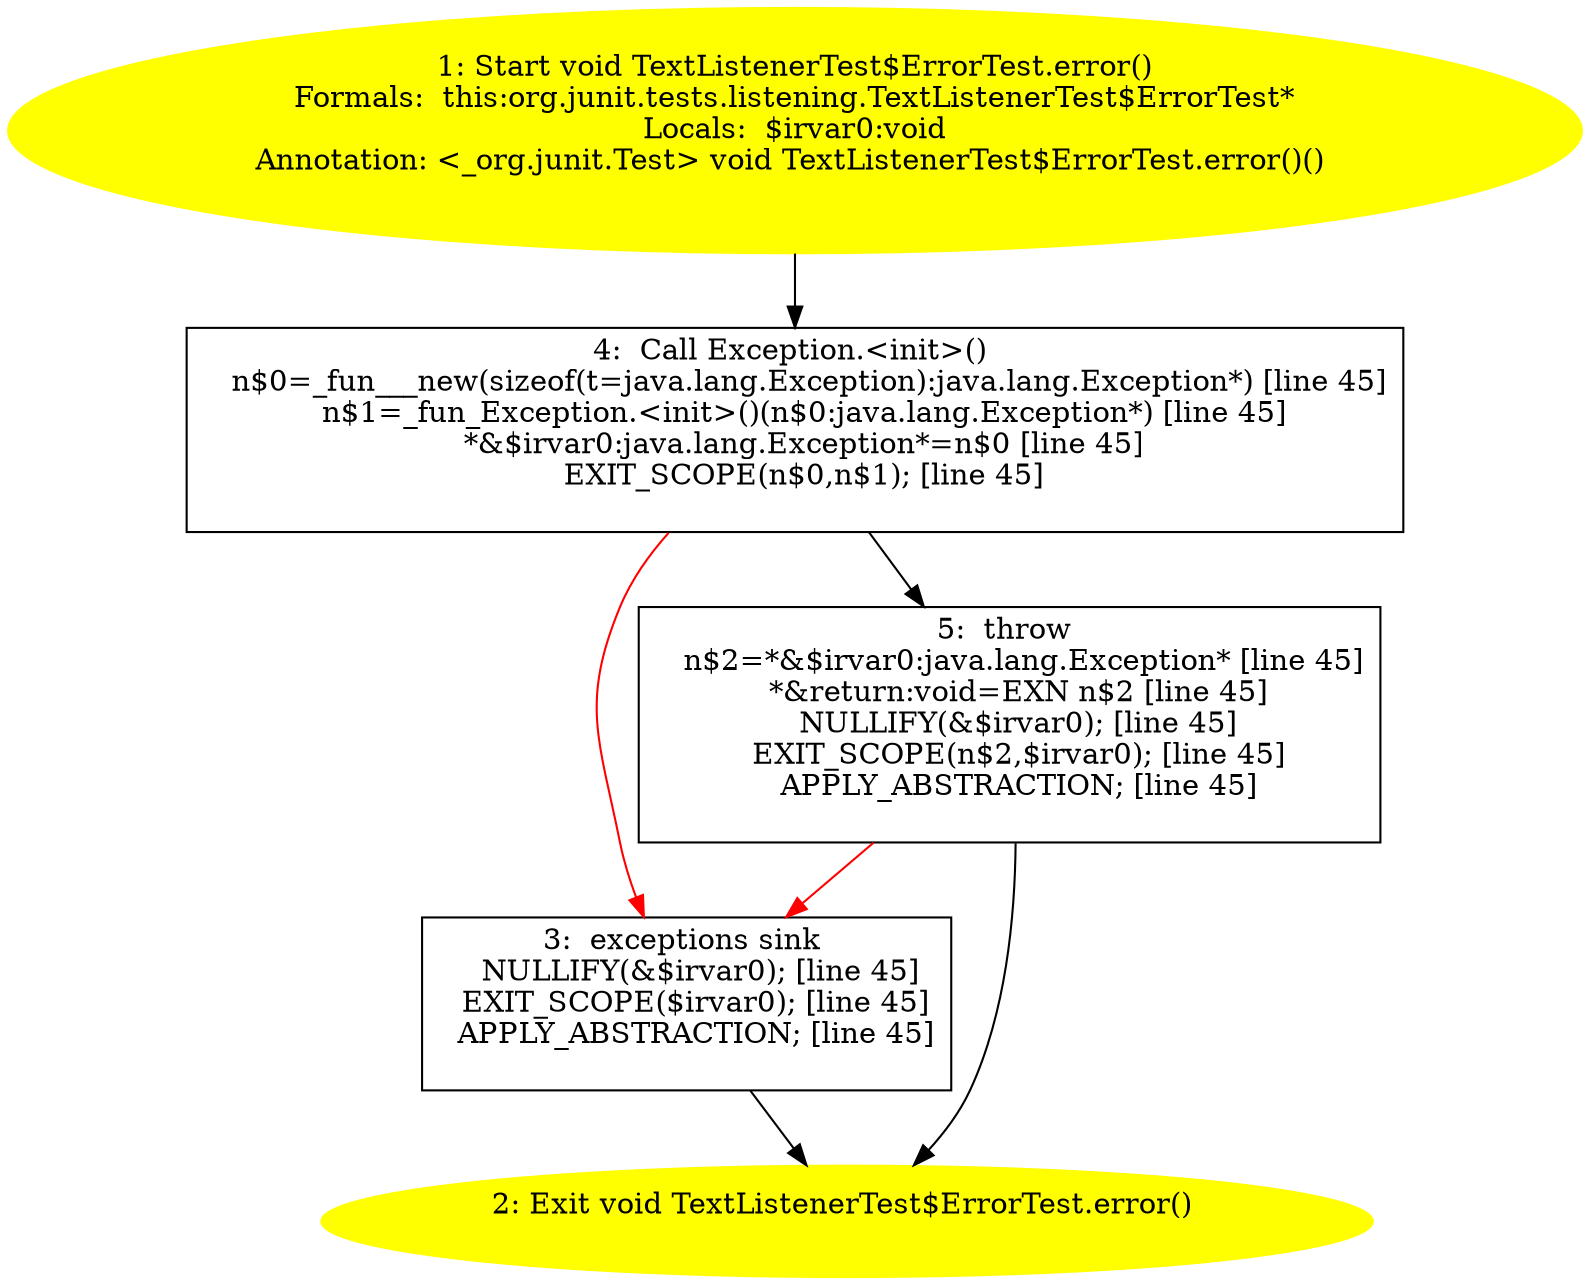 /* @generated */
digraph cfg {
"org.junit.tests.listening.TextListenerTest$ErrorTest.error():void.0a2514cad5aba91dba528dd11be40dd5_1" [label="1: Start void TextListenerTest$ErrorTest.error()\nFormals:  this:org.junit.tests.listening.TextListenerTest$ErrorTest*\nLocals:  $irvar0:void\nAnnotation: <_org.junit.Test> void TextListenerTest$ErrorTest.error()() \n  " color=yellow style=filled]
	

	 "org.junit.tests.listening.TextListenerTest$ErrorTest.error():void.0a2514cad5aba91dba528dd11be40dd5_1" -> "org.junit.tests.listening.TextListenerTest$ErrorTest.error():void.0a2514cad5aba91dba528dd11be40dd5_4" ;
"org.junit.tests.listening.TextListenerTest$ErrorTest.error():void.0a2514cad5aba91dba528dd11be40dd5_2" [label="2: Exit void TextListenerTest$ErrorTest.error() \n  " color=yellow style=filled]
	

"org.junit.tests.listening.TextListenerTest$ErrorTest.error():void.0a2514cad5aba91dba528dd11be40dd5_3" [label="3:  exceptions sink \n   NULLIFY(&$irvar0); [line 45]\n  EXIT_SCOPE($irvar0); [line 45]\n  APPLY_ABSTRACTION; [line 45]\n " shape="box"]
	

	 "org.junit.tests.listening.TextListenerTest$ErrorTest.error():void.0a2514cad5aba91dba528dd11be40dd5_3" -> "org.junit.tests.listening.TextListenerTest$ErrorTest.error():void.0a2514cad5aba91dba528dd11be40dd5_2" ;
"org.junit.tests.listening.TextListenerTest$ErrorTest.error():void.0a2514cad5aba91dba528dd11be40dd5_4" [label="4:  Call Exception.<init>() \n   n$0=_fun___new(sizeof(t=java.lang.Exception):java.lang.Exception*) [line 45]\n  n$1=_fun_Exception.<init>()(n$0:java.lang.Exception*) [line 45]\n  *&$irvar0:java.lang.Exception*=n$0 [line 45]\n  EXIT_SCOPE(n$0,n$1); [line 45]\n " shape="box"]
	

	 "org.junit.tests.listening.TextListenerTest$ErrorTest.error():void.0a2514cad5aba91dba528dd11be40dd5_4" -> "org.junit.tests.listening.TextListenerTest$ErrorTest.error():void.0a2514cad5aba91dba528dd11be40dd5_5" ;
	 "org.junit.tests.listening.TextListenerTest$ErrorTest.error():void.0a2514cad5aba91dba528dd11be40dd5_4" -> "org.junit.tests.listening.TextListenerTest$ErrorTest.error():void.0a2514cad5aba91dba528dd11be40dd5_3" [color="red" ];
"org.junit.tests.listening.TextListenerTest$ErrorTest.error():void.0a2514cad5aba91dba528dd11be40dd5_5" [label="5:  throw \n   n$2=*&$irvar0:java.lang.Exception* [line 45]\n  *&return:void=EXN n$2 [line 45]\n  NULLIFY(&$irvar0); [line 45]\n  EXIT_SCOPE(n$2,$irvar0); [line 45]\n  APPLY_ABSTRACTION; [line 45]\n " shape="box"]
	

	 "org.junit.tests.listening.TextListenerTest$ErrorTest.error():void.0a2514cad5aba91dba528dd11be40dd5_5" -> "org.junit.tests.listening.TextListenerTest$ErrorTest.error():void.0a2514cad5aba91dba528dd11be40dd5_2" ;
	 "org.junit.tests.listening.TextListenerTest$ErrorTest.error():void.0a2514cad5aba91dba528dd11be40dd5_5" -> "org.junit.tests.listening.TextListenerTest$ErrorTest.error():void.0a2514cad5aba91dba528dd11be40dd5_3" [color="red" ];
}
